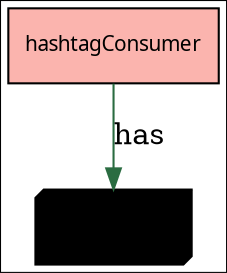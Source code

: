digraph G {
    node[shape=rectangle, fontname=Tahoma, fontsize=10, style="filled",
        gradientangle="270", fillcolor="bisque", colorscheme="pastel19"]
  	colorscheme="pastel19"
    cluster=true;

	hashtagConsumer [fillcolor="1"]
		
	    "new-hashtag" [label="new-hashtag" shape="box3d"]
	    
	    "hashtagConsumer" -> "new-hashtag" [color="#2A6C41" label="has"]
	    
	
}

